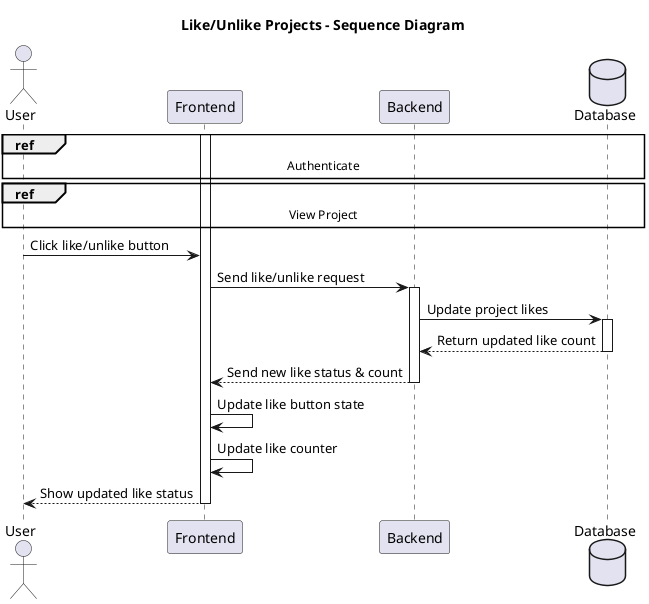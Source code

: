 @startuml
title Like/Unlike Projects - Sequence Diagram

actor User
participant Frontend
participant Backend
database Database

ref over User, Database: Authenticate

ref over User, Database: View Project

activate Frontend

User -> Frontend: Click like/unlike button

Frontend -> Backend: Send like/unlike request
activate Backend

Backend -> Database: Update project likes
activate Database
Database --> Backend: Return updated like count
deactivate Database

Backend --> Frontend: Send new like status & count
deactivate Backend

Frontend -> Frontend: Update like button state
Frontend -> Frontend: Update like counter
Frontend --> User: Show updated like status
deactivate Frontend

@enduml